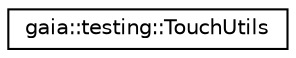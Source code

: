 digraph G
{
  edge [fontname="Helvetica",fontsize="10",labelfontname="Helvetica",labelfontsize="10"];
  node [fontname="Helvetica",fontsize="10",shape=record];
  rankdir=LR;
  Node1 [label="gaia::testing::TouchUtils",height=0.2,width=0.4,color="black", fillcolor="white", style="filled",URL="$da/d57/classgaia_1_1testing_1_1_touch_utils.html",tooltip="Reusable methods for generating touch events."];
}

